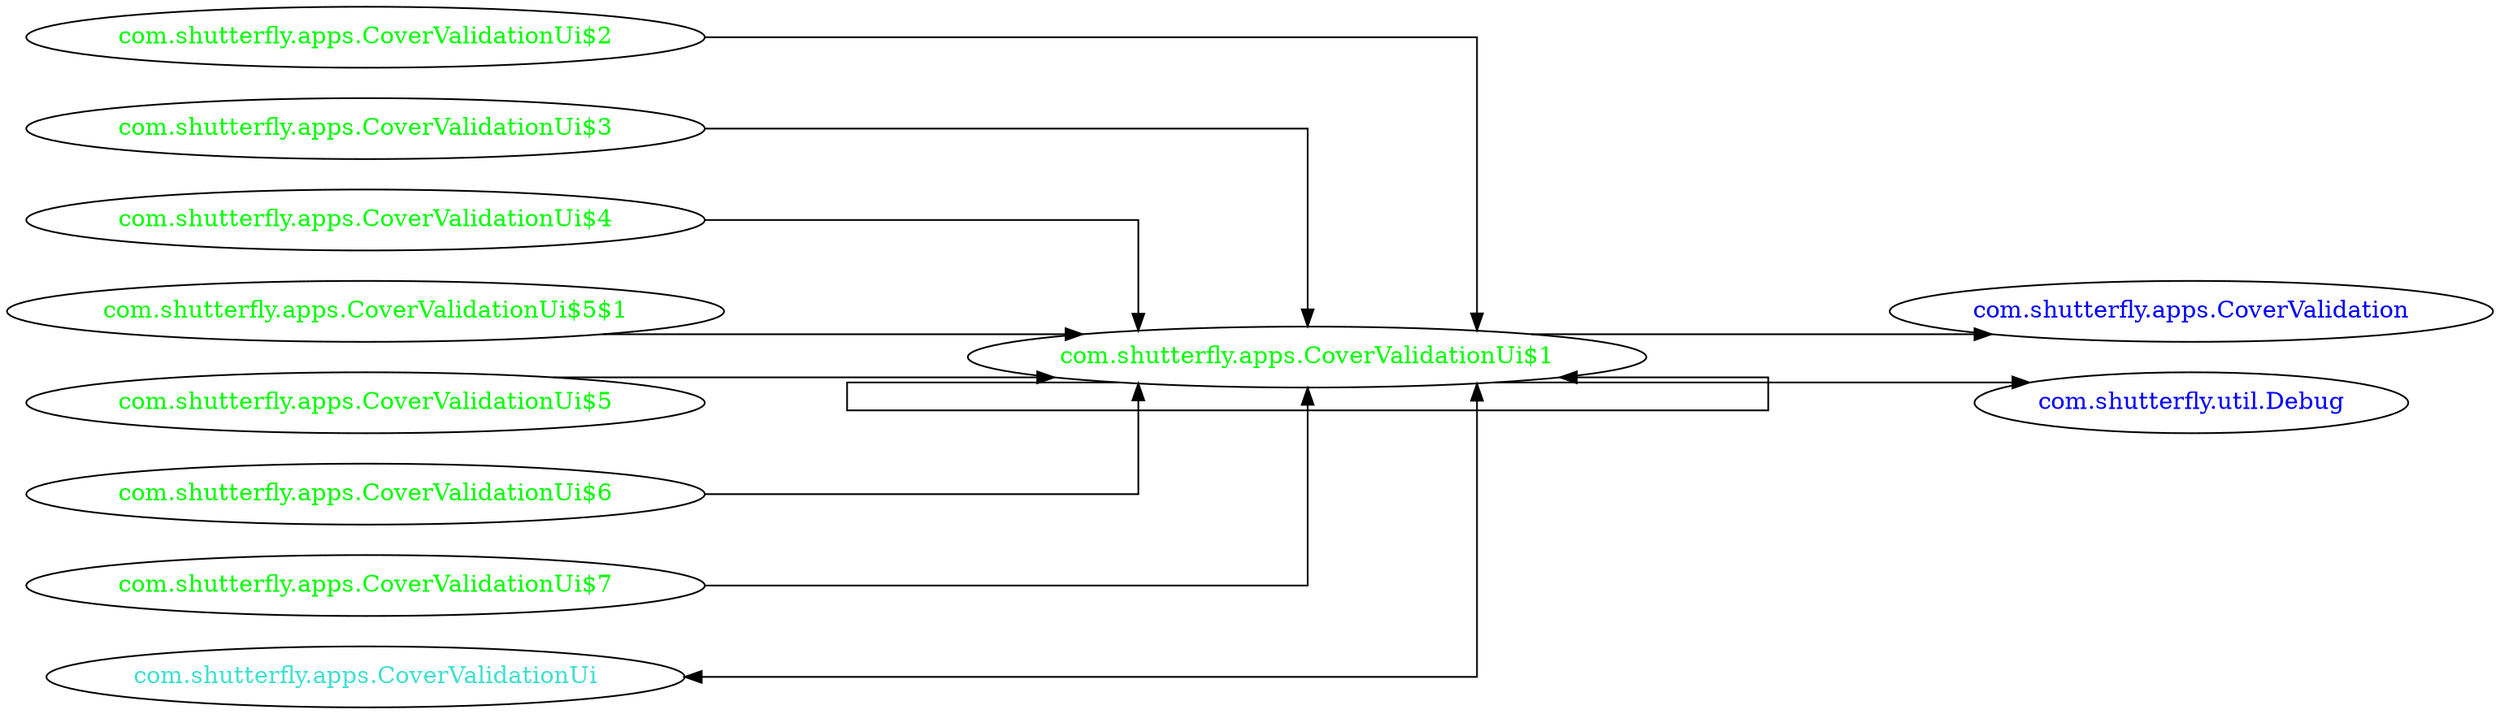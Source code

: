 digraph dependencyGraph {
 concentrate=true;
 ranksep="2.0";
 rankdir="LR"; 
 splines="ortho";
"com.shutterfly.apps.CoverValidationUi$1" [fontcolor="red"];
"com.shutterfly.apps.CoverValidation" [ fontcolor="blue" ];
"com.shutterfly.apps.CoverValidationUi$1"->"com.shutterfly.apps.CoverValidation";
"com.shutterfly.util.Debug" [ fontcolor="blue" ];
"com.shutterfly.apps.CoverValidationUi$1"->"com.shutterfly.util.Debug";
"com.shutterfly.apps.CoverValidationUi$1" [ fontcolor="green" ];
"com.shutterfly.apps.CoverValidationUi$1"->"com.shutterfly.apps.CoverValidationUi$1";
"com.shutterfly.apps.CoverValidationUi$2" [ fontcolor="green" ];
"com.shutterfly.apps.CoverValidationUi$2"->"com.shutterfly.apps.CoverValidationUi$1";
"com.shutterfly.apps.CoverValidationUi$3" [ fontcolor="green" ];
"com.shutterfly.apps.CoverValidationUi$3"->"com.shutterfly.apps.CoverValidationUi$1";
"com.shutterfly.apps.CoverValidationUi$4" [ fontcolor="green" ];
"com.shutterfly.apps.CoverValidationUi$4"->"com.shutterfly.apps.CoverValidationUi$1";
"com.shutterfly.apps.CoverValidationUi$5$1" [ fontcolor="green" ];
"com.shutterfly.apps.CoverValidationUi$5$1"->"com.shutterfly.apps.CoverValidationUi$1";
"com.shutterfly.apps.CoverValidationUi$5" [ fontcolor="green" ];
"com.shutterfly.apps.CoverValidationUi$5"->"com.shutterfly.apps.CoverValidationUi$1";
"com.shutterfly.apps.CoverValidationUi$6" [ fontcolor="green" ];
"com.shutterfly.apps.CoverValidationUi$6"->"com.shutterfly.apps.CoverValidationUi$1";
"com.shutterfly.apps.CoverValidationUi$7" [ fontcolor="green" ];
"com.shutterfly.apps.CoverValidationUi$7"->"com.shutterfly.apps.CoverValidationUi$1";
"com.shutterfly.apps.CoverValidationUi" [ fontcolor="turquoise" ];
"com.shutterfly.apps.CoverValidationUi"->"com.shutterfly.apps.CoverValidationUi$1" [dir=both];
}